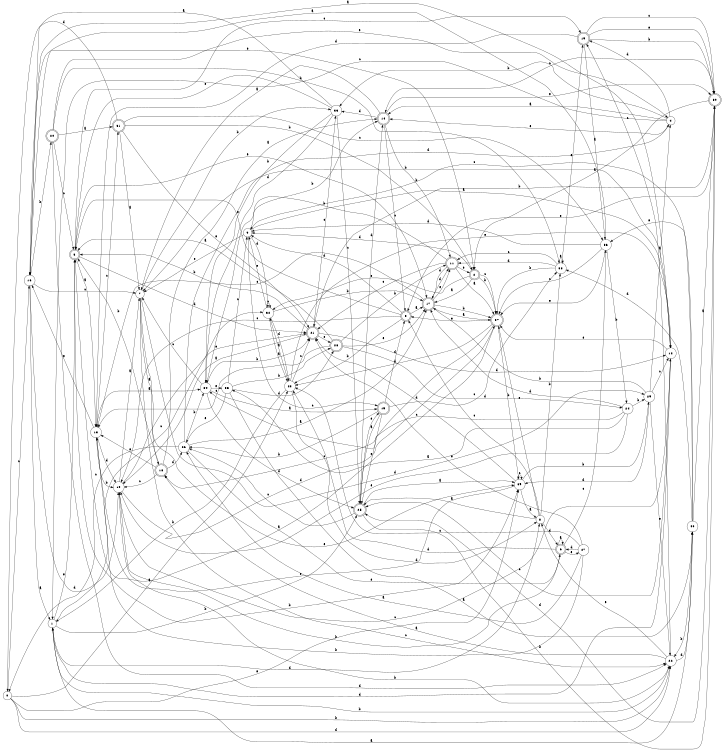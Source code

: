 digraph n33_5 {
__start0 [label="" shape="none"];

rankdir=LR;
size="8,5";

s0 [style="filled", color="black", fillcolor="white" shape="circle", label="0"];
s1 [style="filled", color="black", fillcolor="white" shape="circle", label="1"];
s2 [style="rounded,filled", color="black", fillcolor="white" shape="doublecircle", label="2"];
s3 [style="rounded,filled", color="black", fillcolor="white" shape="doublecircle", label="3"];
s4 [style="filled", color="black", fillcolor="white" shape="circle", label="4"];
s5 [style="rounded,filled", color="black", fillcolor="white" shape="doublecircle", label="5"];
s6 [style="rounded,filled", color="black", fillcolor="white" shape="doublecircle", label="6"];
s7 [style="filled", color="black", fillcolor="white" shape="circle", label="7"];
s8 [style="filled", color="black", fillcolor="white" shape="circle", label="8"];
s9 [style="filled", color="black", fillcolor="white" shape="circle", label="9"];
s10 [style="filled", color="black", fillcolor="white" shape="circle", label="10"];
s11 [style="rounded,filled", color="black", fillcolor="white" shape="doublecircle", label="11"];
s12 [style="filled", color="black", fillcolor="white" shape="circle", label="12"];
s13 [style="filled", color="black", fillcolor="white" shape="circle", label="13"];
s14 [style="rounded,filled", color="black", fillcolor="white" shape="doublecircle", label="14"];
s15 [style="rounded,filled", color="black", fillcolor="white" shape="doublecircle", label="15"];
s16 [style="filled", color="black", fillcolor="white" shape="circle", label="16"];
s17 [style="rounded,filled", color="black", fillcolor="white" shape="doublecircle", label="17"];
s18 [style="rounded,filled", color="black", fillcolor="white" shape="doublecircle", label="18"];
s19 [style="rounded,filled", color="black", fillcolor="white" shape="doublecircle", label="19"];
s20 [style="rounded,filled", color="black", fillcolor="white" shape="doublecircle", label="20"];
s21 [style="rounded,filled", color="black", fillcolor="white" shape="doublecircle", label="21"];
s22 [style="filled", color="black", fillcolor="white" shape="circle", label="22"];
s23 [style="filled", color="black", fillcolor="white" shape="circle", label="23"];
s24 [style="filled", color="black", fillcolor="white" shape="circle", label="24"];
s25 [style="rounded,filled", color="black", fillcolor="white" shape="doublecircle", label="25"];
s26 [style="filled", color="black", fillcolor="white" shape="circle", label="26"];
s27 [style="filled", color="black", fillcolor="white" shape="circle", label="27"];
s28 [style="rounded,filled", color="black", fillcolor="white" shape="doublecircle", label="28"];
s29 [style="filled", color="black", fillcolor="white" shape="circle", label="29"];
s30 [style="rounded,filled", color="black", fillcolor="white" shape="doublecircle", label="30"];
s31 [style="rounded,filled", color="black", fillcolor="white" shape="doublecircle", label="31"];
s32 [style="filled", color="black", fillcolor="white" shape="circle", label="32"];
s33 [style="filled", color="black", fillcolor="white" shape="circle", label="33"];
s34 [style="filled", color="black", fillcolor="white" shape="circle", label="34"];
s35 [style="filled", color="black", fillcolor="white" shape="circle", label="35"];
s36 [style="filled", color="black", fillcolor="white" shape="circle", label="36"];
s37 [style="rounded,filled", color="black", fillcolor="white" shape="doublecircle", label="37"];
s38 [style="filled", color="black", fillcolor="white" shape="circle", label="38"];
s39 [style="filled", color="black", fillcolor="white" shape="circle", label="39"];
s40 [style="filled", color="black", fillcolor="white" shape="circle", label="40"];
s0 -> s23 [label="a"];
s0 -> s22 [label="b"];
s0 -> s16 [label="c"];
s0 -> s22 [label="d"];
s0 -> s39 [label="e"];
s1 -> s40 [label="a"];
s1 -> s25 [label="b"];
s1 -> s32 [label="c"];
s1 -> s8 [label="d"];
s1 -> s3 [label="e"];
s2 -> s17 [label="a"];
s2 -> s37 [label="b"];
s2 -> s37 [label="c"];
s2 -> s9 [label="d"];
s2 -> s32 [label="e"];
s3 -> s13 [label="a"];
s3 -> s39 [label="b"];
s3 -> s19 [label="c"];
s3 -> s21 [label="d"];
s3 -> s17 [label="e"];
s4 -> s14 [label="a"];
s4 -> s33 [label="b"];
s4 -> s1 [label="c"];
s4 -> s19 [label="d"];
s4 -> s14 [label="e"];
s5 -> s17 [label="a"];
s5 -> s23 [label="b"];
s5 -> s10 [label="c"];
s5 -> s9 [label="d"];
s5 -> s3 [label="e"];
s6 -> s6 [label="a"];
s6 -> s10 [label="b"];
s6 -> s36 [label="c"];
s6 -> s23 [label="d"];
s6 -> s27 [label="e"];
s7 -> s18 [label="a"];
s7 -> s33 [label="b"];
s7 -> s22 [label="c"];
s7 -> s29 [label="d"];
s7 -> s39 [label="e"];
s8 -> s25 [label="a"];
s8 -> s38 [label="b"];
s8 -> s5 [label="c"];
s8 -> s6 [label="d"];
s8 -> s37 [label="e"];
s9 -> s12 [label="a"];
s9 -> s14 [label="b"];
s9 -> s15 [label="c"];
s9 -> s32 [label="d"];
s9 -> s7 [label="e"];
s10 -> s7 [label="a"];
s10 -> s22 [label="b"];
s10 -> s12 [label="c"];
s10 -> s37 [label="d"];
s10 -> s21 [label="e"];
s11 -> s37 [label="a"];
s11 -> s34 [label="b"];
s11 -> s21 [label="c"];
s11 -> s17 [label="d"];
s11 -> s2 [label="e"];
s12 -> s16 [label="a"];
s12 -> s7 [label="b"];
s12 -> s25 [label="c"];
s12 -> s1 [label="d"];
s12 -> s37 [label="e"];
s13 -> s34 [label="a"];
s13 -> s10 [label="b"];
s13 -> s31 [label="c"];
s13 -> s10 [label="d"];
s13 -> s16 [label="e"];
s14 -> s7 [label="a"];
s14 -> s11 [label="b"];
s14 -> s5 [label="c"];
s14 -> s33 [label="d"];
s14 -> s30 [label="e"];
s15 -> s25 [label="a"];
s15 -> s26 [label="b"];
s15 -> s38 [label="c"];
s15 -> s5 [label="d"];
s15 -> s25 [label="e"];
s16 -> s1 [label="a"];
s16 -> s20 [label="b"];
s16 -> s7 [label="c"];
s16 -> s10 [label="d"];
s16 -> s2 [label="e"];
s17 -> s37 [label="a"];
s17 -> s37 [label="b"];
s17 -> s13 [label="c"];
s17 -> s11 [label="d"];
s17 -> s11 [label="e"];
s18 -> s14 [label="a"];
s18 -> s3 [label="b"];
s18 -> s10 [label="c"];
s18 -> s26 [label="d"];
s18 -> s13 [label="e"];
s19 -> s36 [label="a"];
s19 -> s30 [label="b"];
s19 -> s30 [label="c"];
s19 -> s13 [label="d"];
s19 -> s30 [label="e"];
s20 -> s31 [label="a"];
s20 -> s38 [label="b"];
s20 -> s3 [label="c"];
s20 -> s22 [label="d"];
s20 -> s4 [label="e"];
s21 -> s10 [label="a"];
s21 -> s3 [label="b"];
s21 -> s33 [label="c"];
s21 -> s12 [label="d"];
s21 -> s28 [label="e"];
s22 -> s18 [label="a"];
s22 -> s1 [label="b"];
s22 -> s19 [label="c"];
s22 -> s40 [label="d"];
s22 -> s8 [label="e"];
s23 -> s32 [label="a"];
s23 -> s1 [label="b"];
s23 -> s21 [label="c"];
s23 -> s8 [label="d"];
s23 -> s12 [label="e"];
s24 -> s35 [label="a"];
s24 -> s29 [label="b"];
s24 -> s34 [label="c"];
s24 -> s17 [label="d"];
s24 -> s10 [label="e"];
s25 -> s39 [label="a"];
s25 -> s30 [label="b"];
s25 -> s26 [label="c"];
s25 -> s14 [label="d"];
s25 -> s15 [label="e"];
s26 -> s17 [label="a"];
s26 -> s34 [label="b"];
s26 -> s0 [label="c"];
s26 -> s4 [label="d"];
s26 -> s6 [label="e"];
s27 -> s26 [label="a"];
s27 -> s13 [label="b"];
s27 -> s23 [label="c"];
s27 -> s6 [label="d"];
s27 -> s21 [label="e"];
s28 -> s3 [label="a"];
s28 -> s11 [label="b"];
s28 -> s13 [label="c"];
s28 -> s24 [label="d"];
s28 -> s17 [label="e"];
s29 -> s4 [label="a"];
s29 -> s17 [label="b"];
s29 -> s12 [label="c"];
s29 -> s39 [label="d"];
s29 -> s22 [label="e"];
s30 -> s2 [label="a"];
s30 -> s21 [label="b"];
s30 -> s14 [label="c"];
s30 -> s25 [label="d"];
s30 -> s5 [label="e"];
s31 -> s7 [label="a"];
s31 -> s2 [label="b"];
s31 -> s36 [label="c"];
s31 -> s0 [label="d"];
s31 -> s21 [label="e"];
s32 -> s23 [label="a"];
s32 -> s17 [label="b"];
s32 -> s32 [label="c"];
s32 -> s23 [label="d"];
s32 -> s9 [label="e"];
s33 -> s16 [label="a"];
s33 -> s34 [label="b"];
s33 -> s25 [label="c"];
s33 -> s34 [label="d"];
s33 -> s3 [label="e"];
s34 -> s15 [label="a"];
s34 -> s21 [label="b"];
s34 -> s7 [label="c"];
s34 -> s25 [label="d"];
s34 -> s35 [label="e"];
s35 -> s40 [label="a"];
s35 -> s28 [label="b"];
s35 -> s9 [label="c"];
s35 -> s28 [label="d"];
s35 -> s26 [label="e"];
s36 -> s16 [label="a"];
s36 -> s24 [label="b"];
s36 -> s37 [label="c"];
s36 -> s9 [label="d"];
s36 -> s37 [label="e"];
s37 -> s3 [label="a"];
s37 -> s39 [label="b"];
s37 -> s18 [label="c"];
s37 -> s23 [label="d"];
s37 -> s5 [label="e"];
s38 -> s38 [label="a"];
s38 -> s37 [label="b"];
s38 -> s11 [label="c"];
s38 -> s11 [label="d"];
s38 -> s19 [label="e"];
s39 -> s8 [label="a"];
s39 -> s29 [label="b"];
s39 -> s39 [label="c"];
s39 -> s21 [label="d"];
s39 -> s13 [label="e"];
s40 -> s30 [label="a"];
s40 -> s22 [label="b"];
s40 -> s9 [label="c"];
s40 -> s38 [label="d"];
s40 -> s36 [label="e"];

}